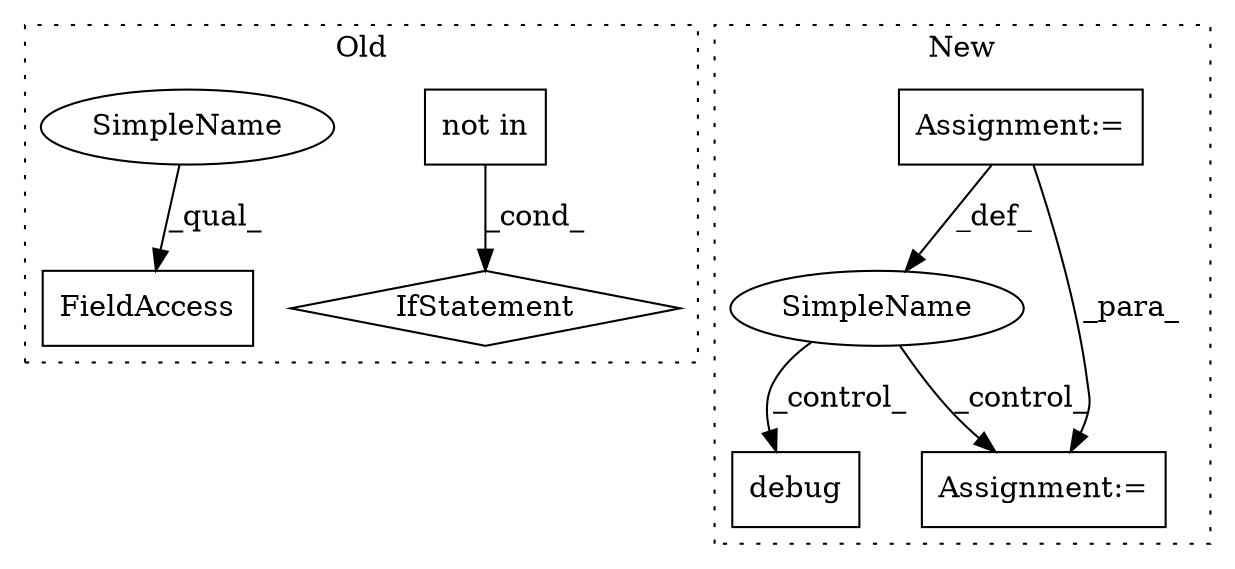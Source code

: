 digraph G {
subgraph cluster0 {
1 [label="not in" a="108" s="6847" l="30" shape="box"];
3 [label="IfStatement" a="25" s="6835,6877" l="12,2" shape="diamond"];
4 [label="FieldAccess" a="22" s="6981" l="13" shape="box"];
8 [label="SimpleName" a="42" s="6981" l="4" shape="ellipse"];
label = "Old";
style="dotted";
}
subgraph cluster1 {
2 [label="debug" a="32" s="5782" l="7" shape="box"];
5 [label="SimpleName" a="42" s="5529" l="13" shape="ellipse"];
6 [label="Assignment:=" a="7" s="5608" l="1" shape="box"];
7 [label="Assignment:=" a="7" s="5472,5587" l="53,2" shape="box"];
label = "New";
style="dotted";
}
1 -> 3 [label="_cond_"];
5 -> 6 [label="_control_"];
5 -> 2 [label="_control_"];
7 -> 5 [label="_def_"];
7 -> 6 [label="_para_"];
8 -> 4 [label="_qual_"];
}
